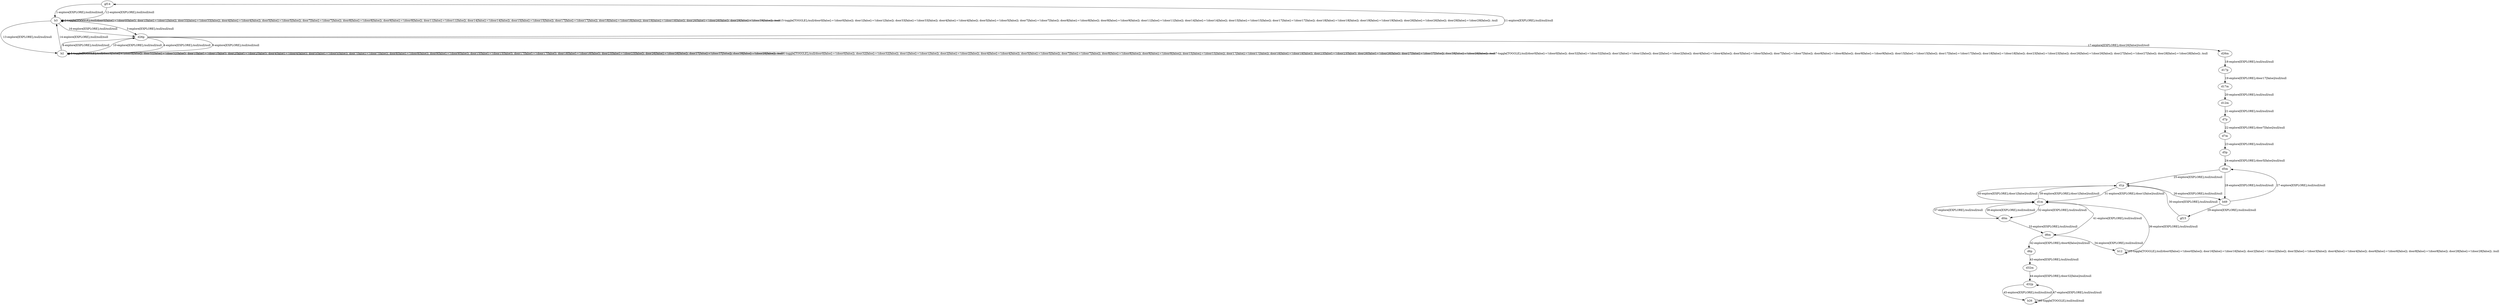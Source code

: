 # Total number of goals covered by this test: 1
# b26 --> b26

digraph g {
"gf14" -> "b3" [label = "1-explore[EXPLORE];/null/null/null"];
"b3" -> "b3" [label = "2-toggle[TOGGLE];/null/door0[false]:=!(door0[false]); door1[false]:=!(door1[false]); door33[false]:=!(door33[false]); door4[false]:=!(door4[false]); door5[false]:=!(door5[false]); door7[false]:=!(door7[false]); door8[false]:=!(door8[false]); door9[false]:=!(door9[false]); door11[false]:=!(door11[false]); door14[false]:=!(door14[false]); door15[false]:=!(door15[false]); door17[false]:=!(door17[false]); door18[false]:=!(door18[false]); door19[false]:=!(door19[false]); door26[false]:=!(door26[false]); door29[false]:=!(door29[false]); /null"];
"b3" -> "d26p" [label = "3-explore[EXPLORE];/null/null/null"];
"d26p" -> "b2" [label = "4-explore[EXPLORE];/null/null/null"];
"b2" -> "b2" [label = "5-toggle[TOGGLE];/null/door0[false]:=!(door0[false]); door32[false]:=!(door32[false]); door1[false]:=!(door1[false]); door2[false]:=!(door2[false]); door4[false]:=!(door4[false]); door5[false]:=!(door5[false]); door7[false]:=!(door7[false]); door8[false]:=!(door8[false]); door9[false]:=!(door9[false]); door15[false]:=!(door15[false]); door17[false]:=!(door17[false]); door18[false]:=!(door18[false]); door23[false]:=!(door23[false]); door26[false]:=!(door26[false]); door27[false]:=!(door27[false]); door28[false]:=!(door28[false]); /null"];
"b2" -> "b2" [label = "6-toggle[TOGGLE];/null/door0[false]:=!(door0[false]); door32[false]:=!(door32[false]); door1[false]:=!(door1[false]); door2[false]:=!(door2[false]); door4[false]:=!(door4[false]); door5[false]:=!(door5[false]); door7[false]:=!(door7[false]); door8[false]:=!(door8[false]); door9[false]:=!(door9[false]); door15[false]:=!(door15[false]); door17[false]:=!(door17[false]); door18[false]:=!(door18[false]); door23[false]:=!(door23[false]); door26[false]:=!(door26[false]); door27[false]:=!(door27[false]); door28[false]:=!(door28[false]); /null"];
"b2" -> "b2" [label = "7-toggle[TOGGLE];/null/door0[false]:=!(door0[false]); door32[false]:=!(door32[false]); door1[false]:=!(door1[false]); door2[false]:=!(door2[false]); door4[false]:=!(door4[false]); door5[false]:=!(door5[false]); door7[false]:=!(door7[false]); door8[false]:=!(door8[false]); door9[false]:=!(door9[false]); door15[false]:=!(door15[false]); door17[false]:=!(door17[false]); door18[false]:=!(door18[false]); door23[false]:=!(door23[false]); door26[false]:=!(door26[false]); door27[false]:=!(door27[false]); door28[false]:=!(door28[false]); /null"];
"b2" -> "d26p" [label = "8-explore[EXPLORE];/null/null/null"];
"d26p" -> "b2" [label = "9-explore[EXPLORE];/null/null/null"];
"b2" -> "d26p" [label = "10-explore[EXPLORE];/null/null/null"];
"d26p" -> "gf14" [label = "11-explore[EXPLORE];/null/null/null"];
"gf14" -> "b3" [label = "12-explore[EXPLORE];/null/null/null"];
"b3" -> "b2" [label = "13-explore[EXPLORE];/null/null/null"];
"b2" -> "b3" [label = "14-explore[EXPLORE];/null/null/null"];
"b3" -> "b3" [label = "15-toggle[TOGGLE];/null/door0[false]:=!(door0[false]); door1[false]:=!(door1[false]); door33[false]:=!(door33[false]); door4[false]:=!(door4[false]); door5[false]:=!(door5[false]); door7[false]:=!(door7[false]); door8[false]:=!(door8[false]); door9[false]:=!(door9[false]); door11[false]:=!(door11[false]); door14[false]:=!(door14[false]); door15[false]:=!(door15[false]); door17[false]:=!(door17[false]); door18[false]:=!(door18[false]); door19[false]:=!(door19[false]); door26[false]:=!(door26[false]); door29[false]:=!(door29[false]); /null"];
"b3" -> "d26p" [label = "16-explore[EXPLORE];/null/null/null"];
"d26p" -> "d26m" [label = "17-explore[EXPLORE];/door26[false]/null/null"];
"d26m" -> "d17p" [label = "18-explore[EXPLORE];/null/null/null"];
"d17p" -> "d17m" [label = "19-explore[EXPLORE];/door17[false]/null/null"];
"d17m" -> "d12m" [label = "20-explore[EXPLORE];/null/null/null"];
"d12m" -> "d7p" [label = "21-explore[EXPLORE];/null/null/null"];
"d7p" -> "d7m" [label = "22-explore[EXPLORE];/door7[false]/null/null"];
"d7m" -> "d5p" [label = "23-explore[EXPLORE];/null/null/null"];
"d5p" -> "d5m" [label = "24-explore[EXPLORE];/door5[false]/null/null"];
"d5m" -> "d1p" [label = "25-explore[EXPLORE];/null/null/null"];
"d1p" -> "b49" [label = "26-explore[EXPLORE];/null/null/null"];
"b49" -> "d5m" [label = "27-explore[EXPLORE];/null/null/null"];
"d5m" -> "b49" [label = "28-explore[EXPLORE];/null/null/null"];
"b49" -> "gf15" [label = "29-explore[EXPLORE];/null/null/null"];
"gf15" -> "d1p" [label = "30-explore[EXPLORE];/null/null/null"];
"d1p" -> "d1m" [label = "31-explore[EXPLORE];/door1[false]/null/null"];
"d1m" -> "d0m" [label = "32-explore[EXPLORE];/null/null/null"];
"d0m" -> "d6m" [label = "33-explore[EXPLORE];/null/null/null"];
"d6m" -> "b12" [label = "34-explore[EXPLORE];/null/null/null"];
"b12" -> "b12" [label = "35-toggle[TOGGLE];/null/door0[false]:=!(door0[false]); door16[false]:=!(door16[false]); door2[false]:=!(door2[false]); door3[false]:=!(door3[false]); door4[false]:=!(door4[false]); door6[false]:=!(door6[false]); door8[false]:=!(door8[false]); door28[false]:=!(door28[false]); /null"];
"b12" -> "d1m" [label = "36-explore[EXPLORE];/null/null/null"];
"d1m" -> "d0m" [label = "37-explore[EXPLORE];/null/null/null"];
"d0m" -> "d1m" [label = "38-explore[EXPLORE];/null/null/null"];
"d1m" -> "d1p" [label = "39-explore[EXPLORE];/door1[false]/null/null"];
"d1p" -> "d1m" [label = "40-explore[EXPLORE];/door1[false]/null/null"];
"d1m" -> "d6m" [label = "41-explore[EXPLORE];/null/null/null"];
"d6m" -> "d6p" [label = "42-explore[EXPLORE];/door6[false]/null/null"];
"d6p" -> "d32m" [label = "43-explore[EXPLORE];/null/null/null"];
"d32m" -> "d32p" [label = "44-explore[EXPLORE];/door32[false]/null/null"];
"d32p" -> "b26" [label = "45-explore[EXPLORE];/null/null/null"];
"b26" -> "b26" [label = "46-toggle[TOGGLE];/null/null/null"];
"b26" -> "d32p" [label = "47-explore[EXPLORE];/null/null/null"];
}